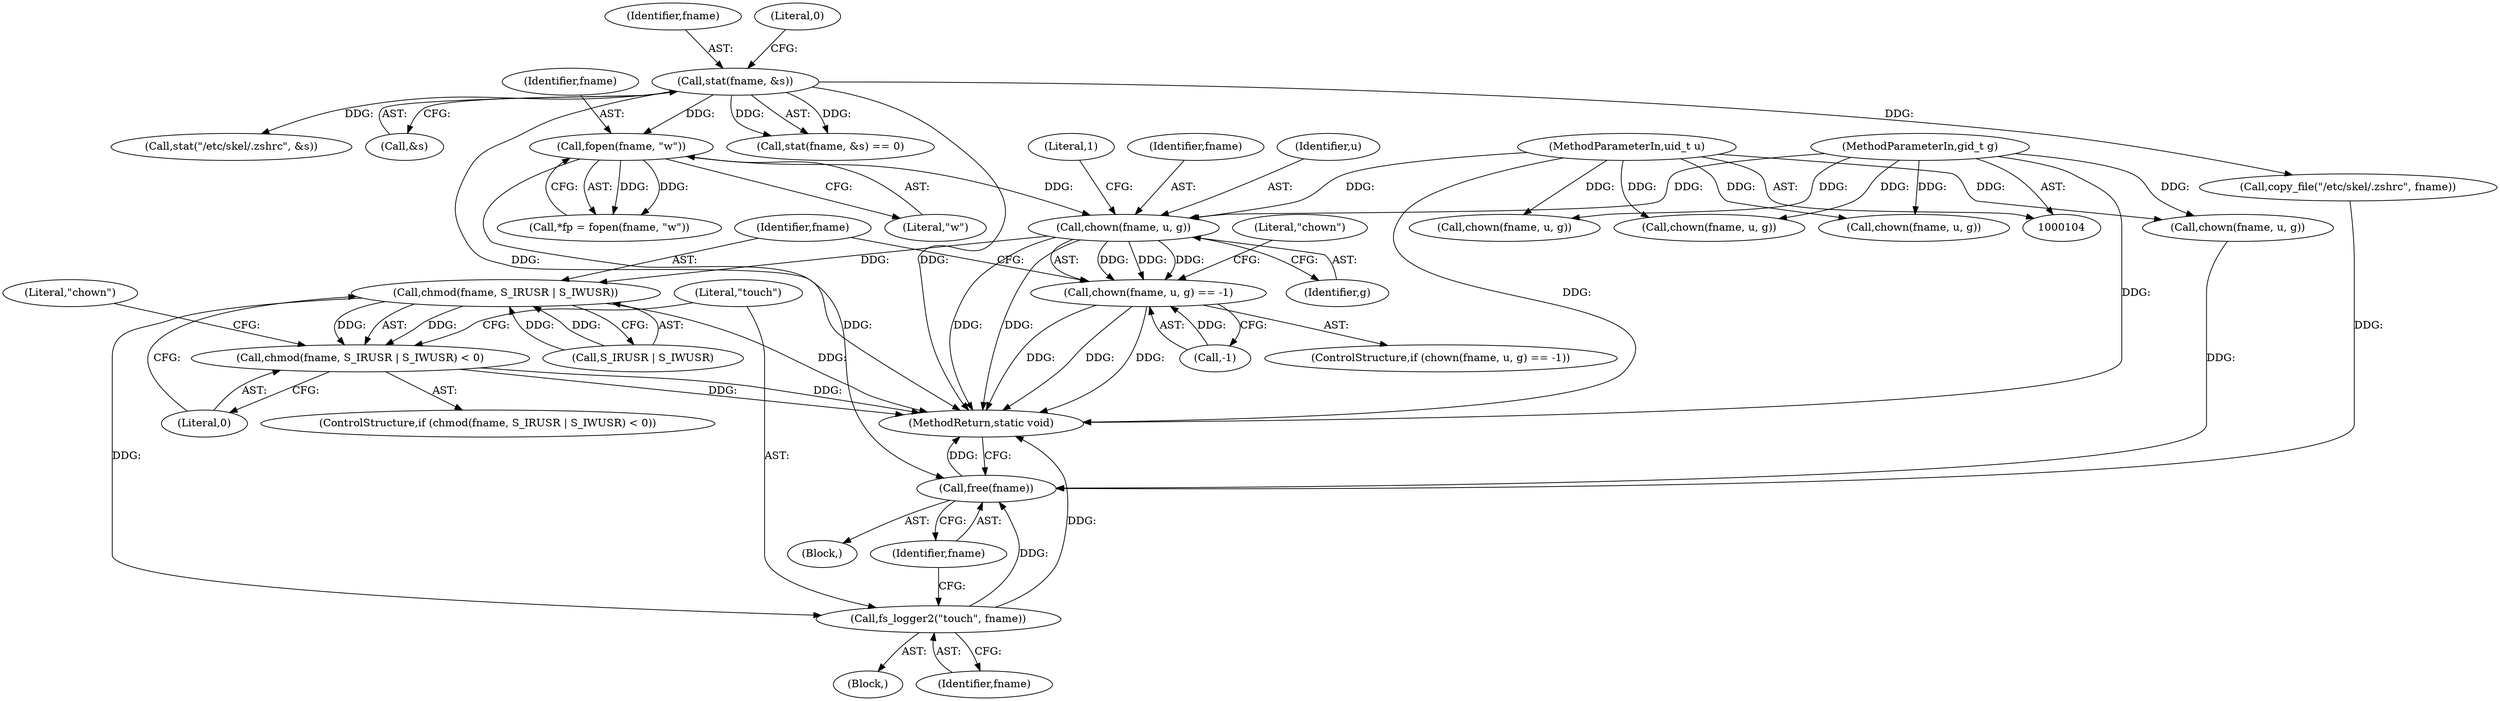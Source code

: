 digraph "0_firejail_903fd8a0789ca3cc3c21d84cd0282481515592ef_1@API" {
"1000187" [label="(Call,chown(fname, u, g))"];
"1000174" [label="(Call,fopen(fname, \"w\"))"];
"1000127" [label="(Call,stat(fname, &s))"];
"1000106" [label="(MethodParameterIn,uid_t u)"];
"1000107" [label="(MethodParameterIn,gid_t g)"];
"1000186" [label="(Call,chown(fname, u, g) == -1)"];
"1000197" [label="(Call,chmod(fname, S_IRUSR | S_IWUSR))"];
"1000196" [label="(Call,chmod(fname, S_IRUSR | S_IWUSR) < 0)"];
"1000205" [label="(Call,fs_logger2(\"touch\", fname))"];
"1000208" [label="(Call,free(fname))"];
"1000185" [label="(ControlStructure,if (chown(fname, u, g) == -1))"];
"1000135" [label="(Call,stat(\"/etc/skel/.zshrc\", &s))"];
"1000198" [label="(Identifier,fname)"];
"1000197" [label="(Call,chmod(fname, S_IRUSR | S_IWUSR))"];
"1000129" [label="(Call,&s)"];
"1000128" [label="(Identifier,fname)"];
"1000288" [label="(Call,chown(fname, u, g))"];
"1000191" [label="(Call,-1)"];
"1000371" [label="(MethodReturn,static void)"];
"1000187" [label="(Call,chown(fname, u, g))"];
"1000175" [label="(Identifier,fname)"];
"1000127" [label="(Call,stat(fname, &s))"];
"1000176" [label="(Literal,\"w\")"];
"1000194" [label="(Literal,\"chown\")"];
"1000199" [label="(Call,S_IRUSR | S_IWUSR)"];
"1000204" [label="(Literal,\"chown\")"];
"1000179" [label="(Block,)"];
"1000189" [label="(Identifier,u)"];
"1000209" [label="(Identifier,fname)"];
"1000192" [label="(Literal,1)"];
"1000107" [label="(MethodParameterIn,gid_t g)"];
"1000188" [label="(Identifier,fname)"];
"1000205" [label="(Call,fs_logger2(\"touch\", fname))"];
"1000196" [label="(Call,chmod(fname, S_IRUSR | S_IWUSR) < 0)"];
"1000159" [label="(Call,chown(fname, u, g))"];
"1000131" [label="(Literal,0)"];
"1000206" [label="(Literal,\"touch\")"];
"1000174" [label="(Call,fopen(fname, \"w\"))"];
"1000260" [label="(Call,chown(fname, u, g))"];
"1000190" [label="(Identifier,g)"];
"1000172" [label="(Call,*fp = fopen(fname, \"w\"))"];
"1000359" [label="(Call,chown(fname, u, g))"];
"1000195" [label="(ControlStructure,if (chmod(fname, S_IRUSR | S_IWUSR) < 0))"];
"1000186" [label="(Call,chown(fname, u, g) == -1)"];
"1000208" [label="(Call,free(fname))"];
"1000112" [label="(Block,)"];
"1000126" [label="(Call,stat(fname, &s) == 0)"];
"1000152" [label="(Call,copy_file(\"/etc/skel/.zshrc\", fname))"];
"1000207" [label="(Identifier,fname)"];
"1000106" [label="(MethodParameterIn,uid_t u)"];
"1000202" [label="(Literal,0)"];
"1000187" -> "1000186"  [label="AST: "];
"1000187" -> "1000190"  [label="CFG: "];
"1000188" -> "1000187"  [label="AST: "];
"1000189" -> "1000187"  [label="AST: "];
"1000190" -> "1000187"  [label="AST: "];
"1000192" -> "1000187"  [label="CFG: "];
"1000187" -> "1000371"  [label="DDG: "];
"1000187" -> "1000371"  [label="DDG: "];
"1000187" -> "1000186"  [label="DDG: "];
"1000187" -> "1000186"  [label="DDG: "];
"1000187" -> "1000186"  [label="DDG: "];
"1000174" -> "1000187"  [label="DDG: "];
"1000106" -> "1000187"  [label="DDG: "];
"1000107" -> "1000187"  [label="DDG: "];
"1000187" -> "1000197"  [label="DDG: "];
"1000174" -> "1000172"  [label="AST: "];
"1000174" -> "1000176"  [label="CFG: "];
"1000175" -> "1000174"  [label="AST: "];
"1000176" -> "1000174"  [label="AST: "];
"1000172" -> "1000174"  [label="CFG: "];
"1000174" -> "1000172"  [label="DDG: "];
"1000174" -> "1000172"  [label="DDG: "];
"1000127" -> "1000174"  [label="DDG: "];
"1000174" -> "1000208"  [label="DDG: "];
"1000127" -> "1000126"  [label="AST: "];
"1000127" -> "1000129"  [label="CFG: "];
"1000128" -> "1000127"  [label="AST: "];
"1000129" -> "1000127"  [label="AST: "];
"1000131" -> "1000127"  [label="CFG: "];
"1000127" -> "1000371"  [label="DDG: "];
"1000127" -> "1000371"  [label="DDG: "];
"1000127" -> "1000126"  [label="DDG: "];
"1000127" -> "1000126"  [label="DDG: "];
"1000127" -> "1000135"  [label="DDG: "];
"1000127" -> "1000152"  [label="DDG: "];
"1000106" -> "1000104"  [label="AST: "];
"1000106" -> "1000371"  [label="DDG: "];
"1000106" -> "1000159"  [label="DDG: "];
"1000106" -> "1000260"  [label="DDG: "];
"1000106" -> "1000288"  [label="DDG: "];
"1000106" -> "1000359"  [label="DDG: "];
"1000107" -> "1000104"  [label="AST: "];
"1000107" -> "1000371"  [label="DDG: "];
"1000107" -> "1000159"  [label="DDG: "];
"1000107" -> "1000260"  [label="DDG: "];
"1000107" -> "1000288"  [label="DDG: "];
"1000107" -> "1000359"  [label="DDG: "];
"1000186" -> "1000185"  [label="AST: "];
"1000186" -> "1000191"  [label="CFG: "];
"1000191" -> "1000186"  [label="AST: "];
"1000194" -> "1000186"  [label="CFG: "];
"1000198" -> "1000186"  [label="CFG: "];
"1000186" -> "1000371"  [label="DDG: "];
"1000186" -> "1000371"  [label="DDG: "];
"1000186" -> "1000371"  [label="DDG: "];
"1000191" -> "1000186"  [label="DDG: "];
"1000197" -> "1000196"  [label="AST: "];
"1000197" -> "1000199"  [label="CFG: "];
"1000198" -> "1000197"  [label="AST: "];
"1000199" -> "1000197"  [label="AST: "];
"1000202" -> "1000197"  [label="CFG: "];
"1000197" -> "1000371"  [label="DDG: "];
"1000197" -> "1000196"  [label="DDG: "];
"1000197" -> "1000196"  [label="DDG: "];
"1000199" -> "1000197"  [label="DDG: "];
"1000199" -> "1000197"  [label="DDG: "];
"1000197" -> "1000205"  [label="DDG: "];
"1000196" -> "1000195"  [label="AST: "];
"1000196" -> "1000202"  [label="CFG: "];
"1000202" -> "1000196"  [label="AST: "];
"1000204" -> "1000196"  [label="CFG: "];
"1000206" -> "1000196"  [label="CFG: "];
"1000196" -> "1000371"  [label="DDG: "];
"1000196" -> "1000371"  [label="DDG: "];
"1000205" -> "1000179"  [label="AST: "];
"1000205" -> "1000207"  [label="CFG: "];
"1000206" -> "1000205"  [label="AST: "];
"1000207" -> "1000205"  [label="AST: "];
"1000209" -> "1000205"  [label="CFG: "];
"1000205" -> "1000371"  [label="DDG: "];
"1000205" -> "1000208"  [label="DDG: "];
"1000208" -> "1000112"  [label="AST: "];
"1000208" -> "1000209"  [label="CFG: "];
"1000209" -> "1000208"  [label="AST: "];
"1000371" -> "1000208"  [label="CFG: "];
"1000208" -> "1000371"  [label="DDG: "];
"1000159" -> "1000208"  [label="DDG: "];
"1000152" -> "1000208"  [label="DDG: "];
}
